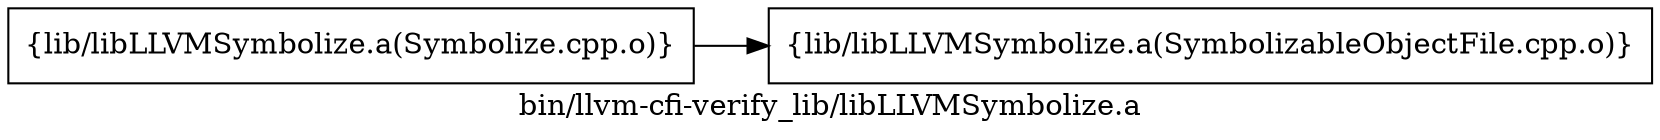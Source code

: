 digraph "bin/llvm-cfi-verify_lib/libLLVMSymbolize.a" {
	label="bin/llvm-cfi-verify_lib/libLLVMSymbolize.a";
	rankdir=LR;
	{ rank=same; Node0x557ff2000358;  }
	{ rank=same; Node0x557ff2000358;  }

	Node0x557ff2000358 [shape=record,shape=box,group=0,label="{lib/libLLVMSymbolize.a(Symbolize.cpp.o)}"];
	Node0x557ff2000358 -> Node0x557ff1ff8888;
	Node0x557ff1ff8888 [shape=record,shape=box,group=0,label="{lib/libLLVMSymbolize.a(SymbolizableObjectFile.cpp.o)}"];
}
